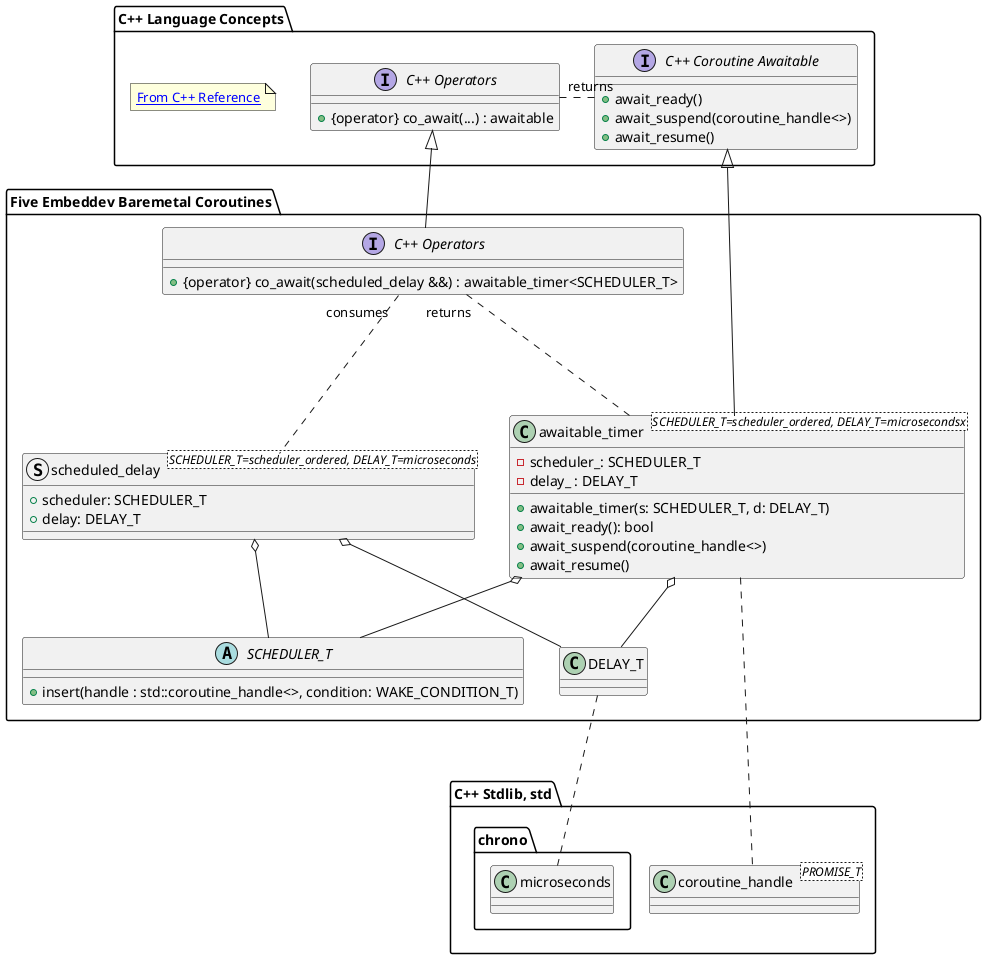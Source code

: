@startuml

package "C++ Language Concepts" as cpp_concepts {

   note as link
   [[https://en.cppreference.com/w/cpp/language/coroutines From C++ Reference]]
   end note

   interface "C++ Coroutine Awaitable" as awaitable {
       + await_ready()
       + await_suspend(coroutine_handle<>)
       + await_resume()
   }

    interface "C++ Operators" as co_await_lang {
       +{operator} co_await(...) : awaitable
    }

    co_await_lang "returns" .-right-- awaitable

}


package "C++ Stdlib, std"  as cpp_stdlib {
    class coroutine_handle<PROMISE_T>
    package "chrono" {
       class microseconds
    }
}

package "Five Embeddev Baremetal Coroutines" as five_embeddev {

    awaitable <|-down- awaitable_timer

    struct scheduled_delay<SCHEDULER_T=scheduler_ordered, DELAY_T=microseconds> {
       +scheduler: SCHEDULER_T
       +delay: DELAY_T
    }

    interface "C++ Operators" as co_await {
       +{operator} co_await(scheduled_delay &&) : awaitable_timer<SCHEDULER_T>
    }

    co_await_lang <|-down- co_await

    co_await "consumes" .-- scheduled_delay
    co_await "returns" .-- awaitable_timer

    awaitable_timer o-down- SCHEDULER_T
    awaitable_timer o-- DELAY_T
    awaitable_timer .-down- coroutine_handle

    scheduled_delay o-down- SCHEDULER_T
    scheduled_delay o-- DELAY_T

    class awaitable_timer<SCHEDULER_T=scheduler_ordered, DELAY_T=microsecondsx> {
       + awaitable_timer(s: SCHEDULER_T, d: DELAY_T)
       + await_ready(): bool
       + await_suspend(coroutine_handle<>)
       + await_resume()
       - scheduler_: SCHEDULER_T
       - delay_ : DELAY_T
    }

    abstract SCHEDULER_T {
       + insert(handle : std::coroutine_handle<>, condition: WAKE_CONDITION_T)
    }

    DELAY_T .-down- microseconds
}


@enduml
